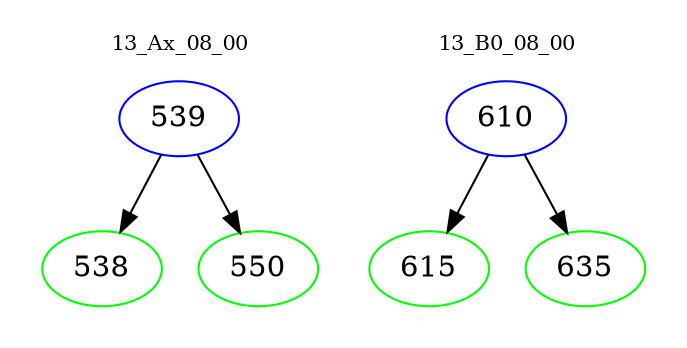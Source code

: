 digraph{
subgraph cluster_0 {
color = white
label = "13_Ax_08_00";
fontsize=10;
T0_539 [label="539", color="blue"]
T0_539 -> T0_538 [color="black"]
T0_538 [label="538", color="green"]
T0_539 -> T0_550 [color="black"]
T0_550 [label="550", color="green"]
}
subgraph cluster_1 {
color = white
label = "13_B0_08_00";
fontsize=10;
T1_610 [label="610", color="blue"]
T1_610 -> T1_615 [color="black"]
T1_615 [label="615", color="green"]
T1_610 -> T1_635 [color="black"]
T1_635 [label="635", color="green"]
}
}
